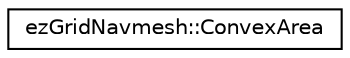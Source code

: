 digraph "Graphical Class Hierarchy"
{
 // LATEX_PDF_SIZE
  edge [fontname="Helvetica",fontsize="10",labelfontname="Helvetica",labelfontsize="10"];
  node [fontname="Helvetica",fontsize="10",shape=record];
  rankdir="LR";
  Node0 [label="ezGridNavmesh::ConvexArea",height=0.2,width=0.4,color="black", fillcolor="white", style="filled",URL="$d6/d34/structez_grid_navmesh_1_1_convex_area.htm",tooltip=" "];
}
